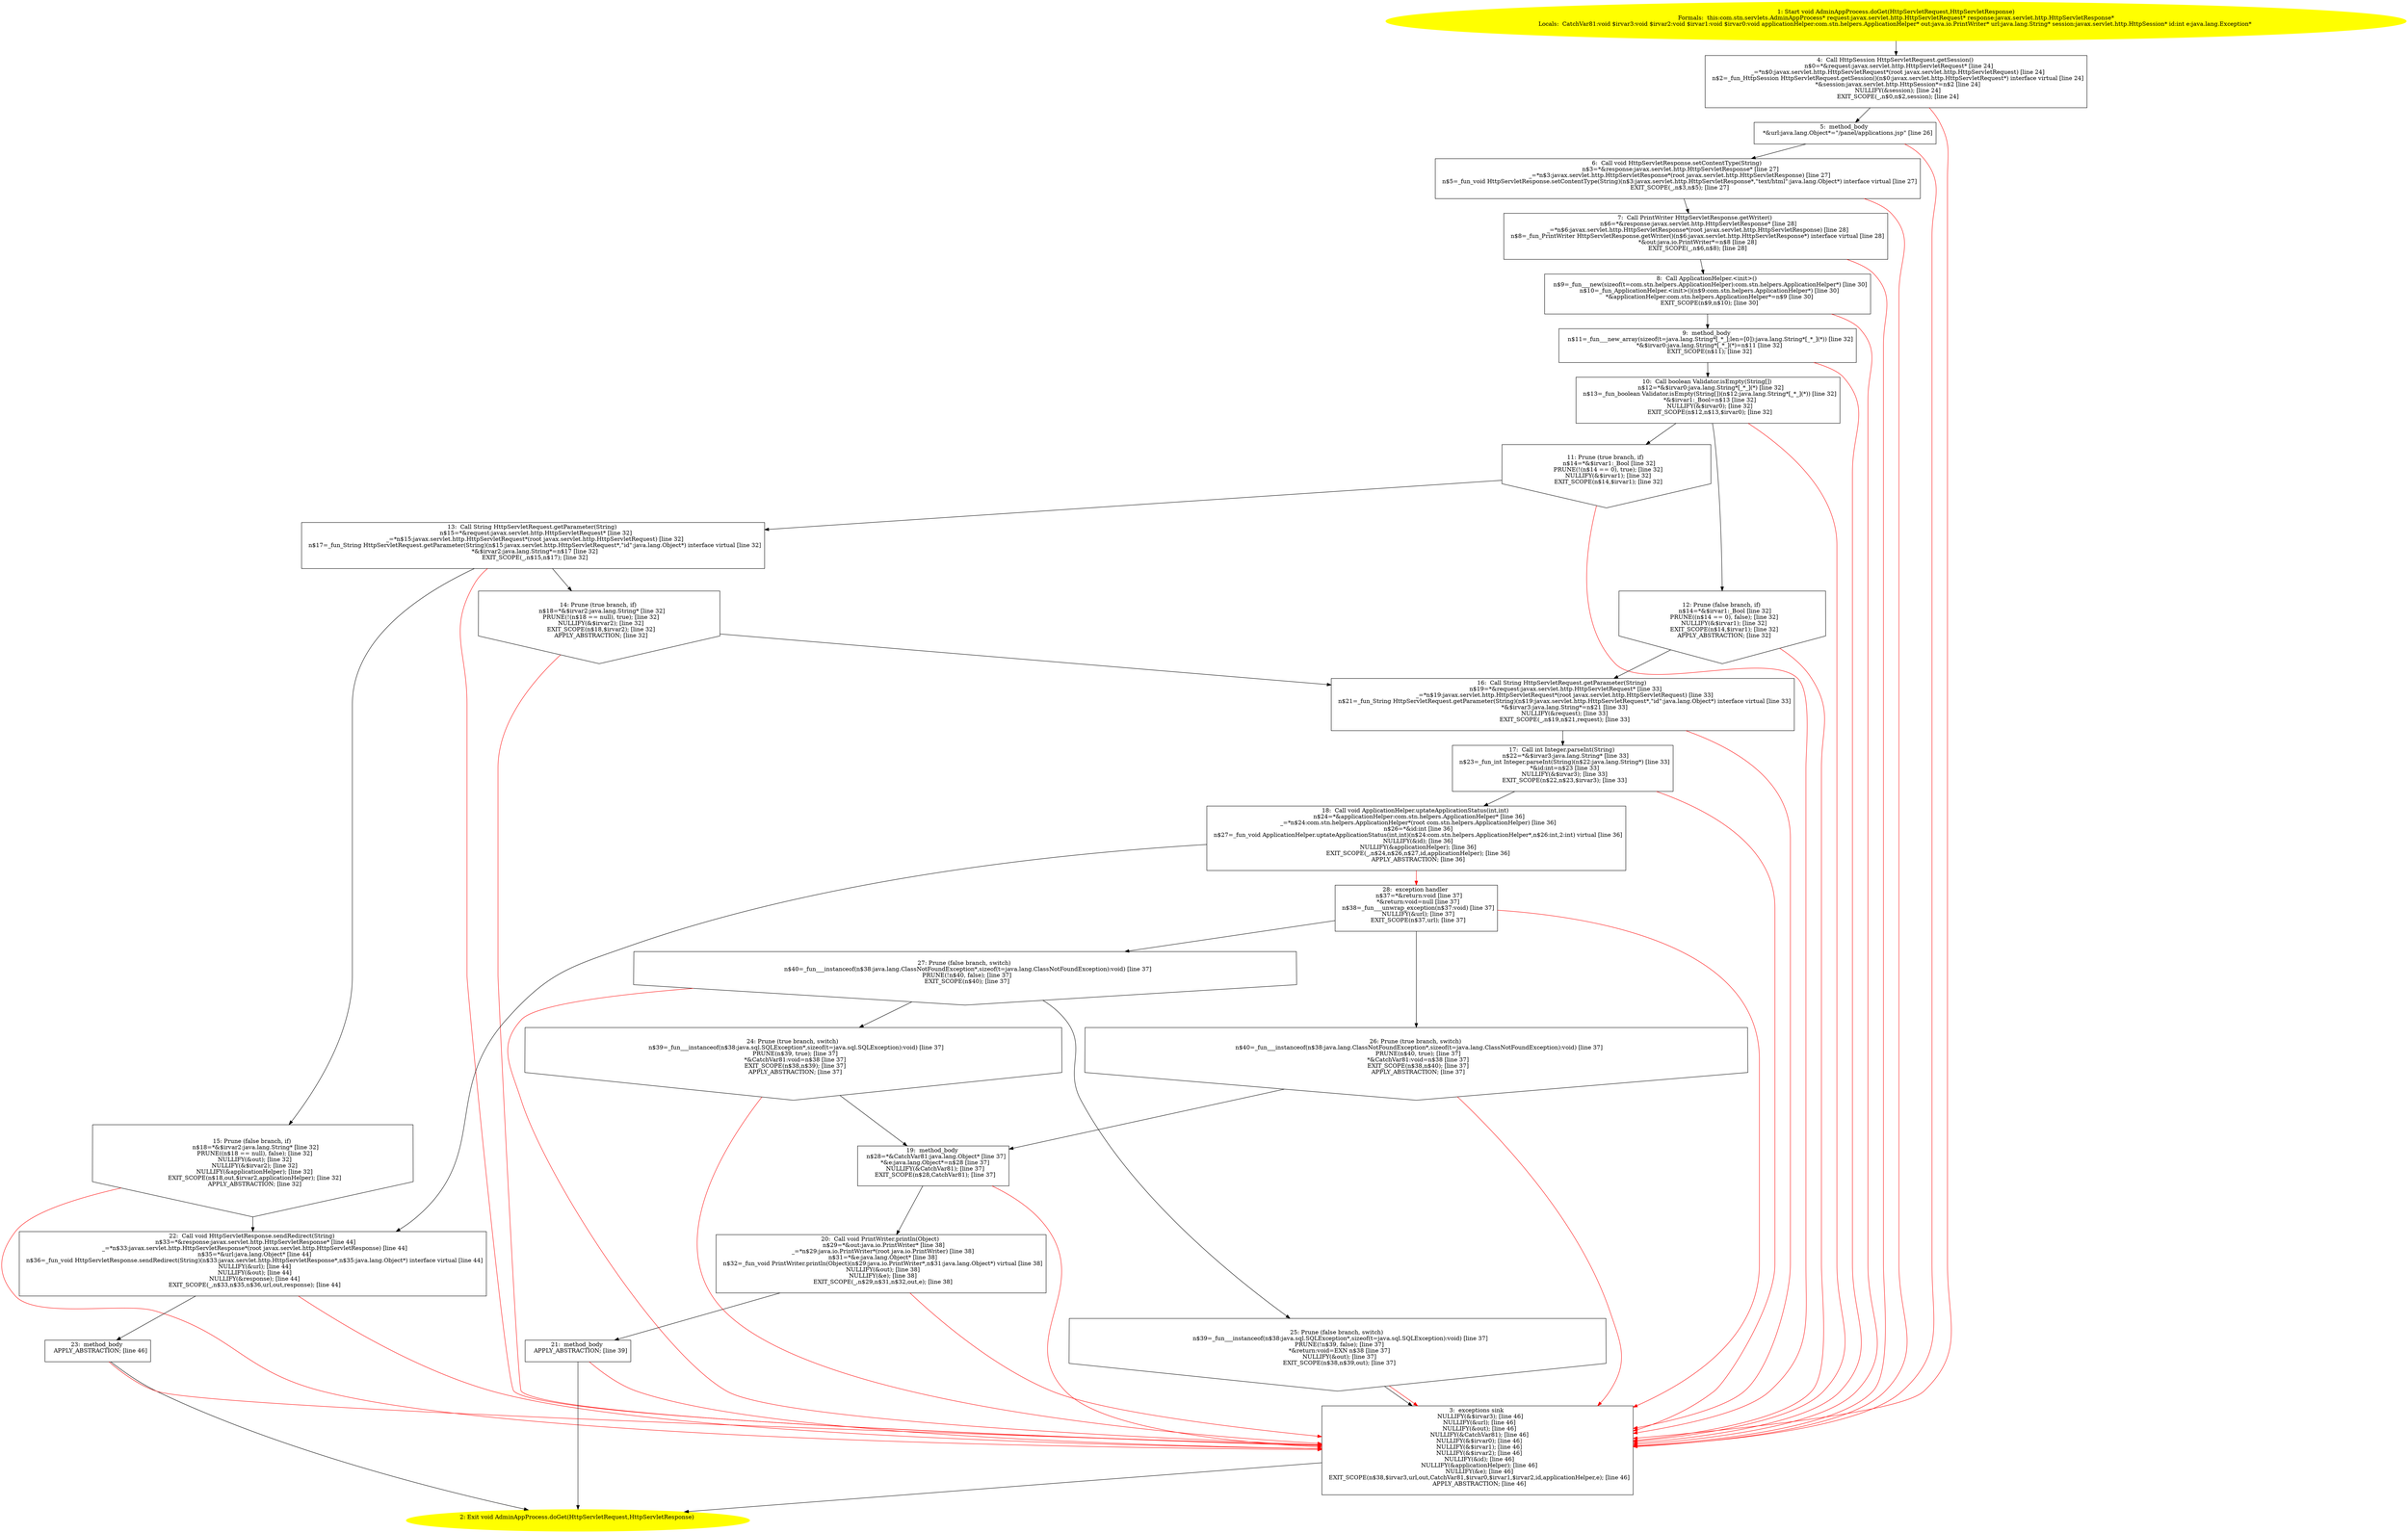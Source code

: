 /* @generated */
digraph cfg {
"com.stn.servlets.AdminAppProcess.doGet(javax.servlet.http.HttpServletRequest,javax.servlet.http.Http.4ea9dcbc544885298135edeb08f52c25_1" [label="1: Start void AdminAppProcess.doGet(HttpServletRequest,HttpServletResponse)\nFormals:  this:com.stn.servlets.AdminAppProcess* request:javax.servlet.http.HttpServletRequest* response:javax.servlet.http.HttpServletResponse*\nLocals:  CatchVar81:void $irvar3:void $irvar2:void $irvar1:void $irvar0:void applicationHelper:com.stn.helpers.ApplicationHelper* out:java.io.PrintWriter* url:java.lang.String* session:javax.servlet.http.HttpSession* id:int e:java.lang.Exception* \n  " color=yellow style=filled]
	

	 "com.stn.servlets.AdminAppProcess.doGet(javax.servlet.http.HttpServletRequest,javax.servlet.http.Http.4ea9dcbc544885298135edeb08f52c25_1" -> "com.stn.servlets.AdminAppProcess.doGet(javax.servlet.http.HttpServletRequest,javax.servlet.http.Http.4ea9dcbc544885298135edeb08f52c25_4" ;
"com.stn.servlets.AdminAppProcess.doGet(javax.servlet.http.HttpServletRequest,javax.servlet.http.Http.4ea9dcbc544885298135edeb08f52c25_2" [label="2: Exit void AdminAppProcess.doGet(HttpServletRequest,HttpServletResponse) \n  " color=yellow style=filled]
	

"com.stn.servlets.AdminAppProcess.doGet(javax.servlet.http.HttpServletRequest,javax.servlet.http.Http.4ea9dcbc544885298135edeb08f52c25_3" [label="3:  exceptions sink \n   NULLIFY(&$irvar3); [line 46]\n  NULLIFY(&url); [line 46]\n  NULLIFY(&out); [line 46]\n  NULLIFY(&CatchVar81); [line 46]\n  NULLIFY(&$irvar0); [line 46]\n  NULLIFY(&$irvar1); [line 46]\n  NULLIFY(&$irvar2); [line 46]\n  NULLIFY(&id); [line 46]\n  NULLIFY(&applicationHelper); [line 46]\n  NULLIFY(&e); [line 46]\n  EXIT_SCOPE(n$38,$irvar3,url,out,CatchVar81,$irvar0,$irvar1,$irvar2,id,applicationHelper,e); [line 46]\n  APPLY_ABSTRACTION; [line 46]\n " shape="box"]
	

	 "com.stn.servlets.AdminAppProcess.doGet(javax.servlet.http.HttpServletRequest,javax.servlet.http.Http.4ea9dcbc544885298135edeb08f52c25_3" -> "com.stn.servlets.AdminAppProcess.doGet(javax.servlet.http.HttpServletRequest,javax.servlet.http.Http.4ea9dcbc544885298135edeb08f52c25_2" ;
"com.stn.servlets.AdminAppProcess.doGet(javax.servlet.http.HttpServletRequest,javax.servlet.http.Http.4ea9dcbc544885298135edeb08f52c25_4" [label="4:  Call HttpSession HttpServletRequest.getSession() \n   n$0=*&request:javax.servlet.http.HttpServletRequest* [line 24]\n  _=*n$0:javax.servlet.http.HttpServletRequest*(root javax.servlet.http.HttpServletRequest) [line 24]\n  n$2=_fun_HttpSession HttpServletRequest.getSession()(n$0:javax.servlet.http.HttpServletRequest*) interface virtual [line 24]\n  *&session:javax.servlet.http.HttpSession*=n$2 [line 24]\n  NULLIFY(&session); [line 24]\n  EXIT_SCOPE(_,n$0,n$2,session); [line 24]\n " shape="box"]
	

	 "com.stn.servlets.AdminAppProcess.doGet(javax.servlet.http.HttpServletRequest,javax.servlet.http.Http.4ea9dcbc544885298135edeb08f52c25_4" -> "com.stn.servlets.AdminAppProcess.doGet(javax.servlet.http.HttpServletRequest,javax.servlet.http.Http.4ea9dcbc544885298135edeb08f52c25_5" ;
	 "com.stn.servlets.AdminAppProcess.doGet(javax.servlet.http.HttpServletRequest,javax.servlet.http.Http.4ea9dcbc544885298135edeb08f52c25_4" -> "com.stn.servlets.AdminAppProcess.doGet(javax.servlet.http.HttpServletRequest,javax.servlet.http.Http.4ea9dcbc544885298135edeb08f52c25_3" [color="red" ];
"com.stn.servlets.AdminAppProcess.doGet(javax.servlet.http.HttpServletRequest,javax.servlet.http.Http.4ea9dcbc544885298135edeb08f52c25_5" [label="5:  method_body \n   *&url:java.lang.Object*=\"/panel/applications.jsp\" [line 26]\n " shape="box"]
	

	 "com.stn.servlets.AdminAppProcess.doGet(javax.servlet.http.HttpServletRequest,javax.servlet.http.Http.4ea9dcbc544885298135edeb08f52c25_5" -> "com.stn.servlets.AdminAppProcess.doGet(javax.servlet.http.HttpServletRequest,javax.servlet.http.Http.4ea9dcbc544885298135edeb08f52c25_6" ;
	 "com.stn.servlets.AdminAppProcess.doGet(javax.servlet.http.HttpServletRequest,javax.servlet.http.Http.4ea9dcbc544885298135edeb08f52c25_5" -> "com.stn.servlets.AdminAppProcess.doGet(javax.servlet.http.HttpServletRequest,javax.servlet.http.Http.4ea9dcbc544885298135edeb08f52c25_3" [color="red" ];
"com.stn.servlets.AdminAppProcess.doGet(javax.servlet.http.HttpServletRequest,javax.servlet.http.Http.4ea9dcbc544885298135edeb08f52c25_6" [label="6:  Call void HttpServletResponse.setContentType(String) \n   n$3=*&response:javax.servlet.http.HttpServletResponse* [line 27]\n  _=*n$3:javax.servlet.http.HttpServletResponse*(root javax.servlet.http.HttpServletResponse) [line 27]\n  n$5=_fun_void HttpServletResponse.setContentType(String)(n$3:javax.servlet.http.HttpServletResponse*,\"text/html\":java.lang.Object*) interface virtual [line 27]\n  EXIT_SCOPE(_,n$3,n$5); [line 27]\n " shape="box"]
	

	 "com.stn.servlets.AdminAppProcess.doGet(javax.servlet.http.HttpServletRequest,javax.servlet.http.Http.4ea9dcbc544885298135edeb08f52c25_6" -> "com.stn.servlets.AdminAppProcess.doGet(javax.servlet.http.HttpServletRequest,javax.servlet.http.Http.4ea9dcbc544885298135edeb08f52c25_7" ;
	 "com.stn.servlets.AdminAppProcess.doGet(javax.servlet.http.HttpServletRequest,javax.servlet.http.Http.4ea9dcbc544885298135edeb08f52c25_6" -> "com.stn.servlets.AdminAppProcess.doGet(javax.servlet.http.HttpServletRequest,javax.servlet.http.Http.4ea9dcbc544885298135edeb08f52c25_3" [color="red" ];
"com.stn.servlets.AdminAppProcess.doGet(javax.servlet.http.HttpServletRequest,javax.servlet.http.Http.4ea9dcbc544885298135edeb08f52c25_7" [label="7:  Call PrintWriter HttpServletResponse.getWriter() \n   n$6=*&response:javax.servlet.http.HttpServletResponse* [line 28]\n  _=*n$6:javax.servlet.http.HttpServletResponse*(root javax.servlet.http.HttpServletResponse) [line 28]\n  n$8=_fun_PrintWriter HttpServletResponse.getWriter()(n$6:javax.servlet.http.HttpServletResponse*) interface virtual [line 28]\n  *&out:java.io.PrintWriter*=n$8 [line 28]\n  EXIT_SCOPE(_,n$6,n$8); [line 28]\n " shape="box"]
	

	 "com.stn.servlets.AdminAppProcess.doGet(javax.servlet.http.HttpServletRequest,javax.servlet.http.Http.4ea9dcbc544885298135edeb08f52c25_7" -> "com.stn.servlets.AdminAppProcess.doGet(javax.servlet.http.HttpServletRequest,javax.servlet.http.Http.4ea9dcbc544885298135edeb08f52c25_8" ;
	 "com.stn.servlets.AdminAppProcess.doGet(javax.servlet.http.HttpServletRequest,javax.servlet.http.Http.4ea9dcbc544885298135edeb08f52c25_7" -> "com.stn.servlets.AdminAppProcess.doGet(javax.servlet.http.HttpServletRequest,javax.servlet.http.Http.4ea9dcbc544885298135edeb08f52c25_3" [color="red" ];
"com.stn.servlets.AdminAppProcess.doGet(javax.servlet.http.HttpServletRequest,javax.servlet.http.Http.4ea9dcbc544885298135edeb08f52c25_8" [label="8:  Call ApplicationHelper.<init>() \n   n$9=_fun___new(sizeof(t=com.stn.helpers.ApplicationHelper):com.stn.helpers.ApplicationHelper*) [line 30]\n  n$10=_fun_ApplicationHelper.<init>()(n$9:com.stn.helpers.ApplicationHelper*) [line 30]\n  *&applicationHelper:com.stn.helpers.ApplicationHelper*=n$9 [line 30]\n  EXIT_SCOPE(n$9,n$10); [line 30]\n " shape="box"]
	

	 "com.stn.servlets.AdminAppProcess.doGet(javax.servlet.http.HttpServletRequest,javax.servlet.http.Http.4ea9dcbc544885298135edeb08f52c25_8" -> "com.stn.servlets.AdminAppProcess.doGet(javax.servlet.http.HttpServletRequest,javax.servlet.http.Http.4ea9dcbc544885298135edeb08f52c25_9" ;
	 "com.stn.servlets.AdminAppProcess.doGet(javax.servlet.http.HttpServletRequest,javax.servlet.http.Http.4ea9dcbc544885298135edeb08f52c25_8" -> "com.stn.servlets.AdminAppProcess.doGet(javax.servlet.http.HttpServletRequest,javax.servlet.http.Http.4ea9dcbc544885298135edeb08f52c25_3" [color="red" ];
"com.stn.servlets.AdminAppProcess.doGet(javax.servlet.http.HttpServletRequest,javax.servlet.http.Http.4ea9dcbc544885298135edeb08f52c25_9" [label="9:  method_body \n   n$11=_fun___new_array(sizeof(t=java.lang.String*[_*_];len=[0]):java.lang.String*[_*_](*)) [line 32]\n  *&$irvar0:java.lang.String*[_*_](*)=n$11 [line 32]\n  EXIT_SCOPE(n$11); [line 32]\n " shape="box"]
	

	 "com.stn.servlets.AdminAppProcess.doGet(javax.servlet.http.HttpServletRequest,javax.servlet.http.Http.4ea9dcbc544885298135edeb08f52c25_9" -> "com.stn.servlets.AdminAppProcess.doGet(javax.servlet.http.HttpServletRequest,javax.servlet.http.Http.4ea9dcbc544885298135edeb08f52c25_10" ;
	 "com.stn.servlets.AdminAppProcess.doGet(javax.servlet.http.HttpServletRequest,javax.servlet.http.Http.4ea9dcbc544885298135edeb08f52c25_9" -> "com.stn.servlets.AdminAppProcess.doGet(javax.servlet.http.HttpServletRequest,javax.servlet.http.Http.4ea9dcbc544885298135edeb08f52c25_3" [color="red" ];
"com.stn.servlets.AdminAppProcess.doGet(javax.servlet.http.HttpServletRequest,javax.servlet.http.Http.4ea9dcbc544885298135edeb08f52c25_10" [label="10:  Call boolean Validator.isEmpty(String[]) \n   n$12=*&$irvar0:java.lang.String*[_*_](*) [line 32]\n  n$13=_fun_boolean Validator.isEmpty(String[])(n$12:java.lang.String*[_*_](*)) [line 32]\n  *&$irvar1:_Bool=n$13 [line 32]\n  NULLIFY(&$irvar0); [line 32]\n  EXIT_SCOPE(n$12,n$13,$irvar0); [line 32]\n " shape="box"]
	

	 "com.stn.servlets.AdminAppProcess.doGet(javax.servlet.http.HttpServletRequest,javax.servlet.http.Http.4ea9dcbc544885298135edeb08f52c25_10" -> "com.stn.servlets.AdminAppProcess.doGet(javax.servlet.http.HttpServletRequest,javax.servlet.http.Http.4ea9dcbc544885298135edeb08f52c25_11" ;
	 "com.stn.servlets.AdminAppProcess.doGet(javax.servlet.http.HttpServletRequest,javax.servlet.http.Http.4ea9dcbc544885298135edeb08f52c25_10" -> "com.stn.servlets.AdminAppProcess.doGet(javax.servlet.http.HttpServletRequest,javax.servlet.http.Http.4ea9dcbc544885298135edeb08f52c25_12" ;
	 "com.stn.servlets.AdminAppProcess.doGet(javax.servlet.http.HttpServletRequest,javax.servlet.http.Http.4ea9dcbc544885298135edeb08f52c25_10" -> "com.stn.servlets.AdminAppProcess.doGet(javax.servlet.http.HttpServletRequest,javax.servlet.http.Http.4ea9dcbc544885298135edeb08f52c25_3" [color="red" ];
"com.stn.servlets.AdminAppProcess.doGet(javax.servlet.http.HttpServletRequest,javax.servlet.http.Http.4ea9dcbc544885298135edeb08f52c25_11" [label="11: Prune (true branch, if) \n   n$14=*&$irvar1:_Bool [line 32]\n  PRUNE(!(n$14 == 0), true); [line 32]\n  NULLIFY(&$irvar1); [line 32]\n  EXIT_SCOPE(n$14,$irvar1); [line 32]\n " shape="invhouse"]
	

	 "com.stn.servlets.AdminAppProcess.doGet(javax.servlet.http.HttpServletRequest,javax.servlet.http.Http.4ea9dcbc544885298135edeb08f52c25_11" -> "com.stn.servlets.AdminAppProcess.doGet(javax.servlet.http.HttpServletRequest,javax.servlet.http.Http.4ea9dcbc544885298135edeb08f52c25_13" ;
	 "com.stn.servlets.AdminAppProcess.doGet(javax.servlet.http.HttpServletRequest,javax.servlet.http.Http.4ea9dcbc544885298135edeb08f52c25_11" -> "com.stn.servlets.AdminAppProcess.doGet(javax.servlet.http.HttpServletRequest,javax.servlet.http.Http.4ea9dcbc544885298135edeb08f52c25_3" [color="red" ];
"com.stn.servlets.AdminAppProcess.doGet(javax.servlet.http.HttpServletRequest,javax.servlet.http.Http.4ea9dcbc544885298135edeb08f52c25_12" [label="12: Prune (false branch, if) \n   n$14=*&$irvar1:_Bool [line 32]\n  PRUNE((n$14 == 0), false); [line 32]\n  NULLIFY(&$irvar1); [line 32]\n  EXIT_SCOPE(n$14,$irvar1); [line 32]\n  APPLY_ABSTRACTION; [line 32]\n " shape="invhouse"]
	

	 "com.stn.servlets.AdminAppProcess.doGet(javax.servlet.http.HttpServletRequest,javax.servlet.http.Http.4ea9dcbc544885298135edeb08f52c25_12" -> "com.stn.servlets.AdminAppProcess.doGet(javax.servlet.http.HttpServletRequest,javax.servlet.http.Http.4ea9dcbc544885298135edeb08f52c25_16" ;
	 "com.stn.servlets.AdminAppProcess.doGet(javax.servlet.http.HttpServletRequest,javax.servlet.http.Http.4ea9dcbc544885298135edeb08f52c25_12" -> "com.stn.servlets.AdminAppProcess.doGet(javax.servlet.http.HttpServletRequest,javax.servlet.http.Http.4ea9dcbc544885298135edeb08f52c25_3" [color="red" ];
"com.stn.servlets.AdminAppProcess.doGet(javax.servlet.http.HttpServletRequest,javax.servlet.http.Http.4ea9dcbc544885298135edeb08f52c25_13" [label="13:  Call String HttpServletRequest.getParameter(String) \n   n$15=*&request:javax.servlet.http.HttpServletRequest* [line 32]\n  _=*n$15:javax.servlet.http.HttpServletRequest*(root javax.servlet.http.HttpServletRequest) [line 32]\n  n$17=_fun_String HttpServletRequest.getParameter(String)(n$15:javax.servlet.http.HttpServletRequest*,\"id\":java.lang.Object*) interface virtual [line 32]\n  *&$irvar2:java.lang.String*=n$17 [line 32]\n  EXIT_SCOPE(_,n$15,n$17); [line 32]\n " shape="box"]
	

	 "com.stn.servlets.AdminAppProcess.doGet(javax.servlet.http.HttpServletRequest,javax.servlet.http.Http.4ea9dcbc544885298135edeb08f52c25_13" -> "com.stn.servlets.AdminAppProcess.doGet(javax.servlet.http.HttpServletRequest,javax.servlet.http.Http.4ea9dcbc544885298135edeb08f52c25_14" ;
	 "com.stn.servlets.AdminAppProcess.doGet(javax.servlet.http.HttpServletRequest,javax.servlet.http.Http.4ea9dcbc544885298135edeb08f52c25_13" -> "com.stn.servlets.AdminAppProcess.doGet(javax.servlet.http.HttpServletRequest,javax.servlet.http.Http.4ea9dcbc544885298135edeb08f52c25_15" ;
	 "com.stn.servlets.AdminAppProcess.doGet(javax.servlet.http.HttpServletRequest,javax.servlet.http.Http.4ea9dcbc544885298135edeb08f52c25_13" -> "com.stn.servlets.AdminAppProcess.doGet(javax.servlet.http.HttpServletRequest,javax.servlet.http.Http.4ea9dcbc544885298135edeb08f52c25_3" [color="red" ];
"com.stn.servlets.AdminAppProcess.doGet(javax.servlet.http.HttpServletRequest,javax.servlet.http.Http.4ea9dcbc544885298135edeb08f52c25_14" [label="14: Prune (true branch, if) \n   n$18=*&$irvar2:java.lang.String* [line 32]\n  PRUNE(!(n$18 == null), true); [line 32]\n  NULLIFY(&$irvar2); [line 32]\n  EXIT_SCOPE(n$18,$irvar2); [line 32]\n  APPLY_ABSTRACTION; [line 32]\n " shape="invhouse"]
	

	 "com.stn.servlets.AdminAppProcess.doGet(javax.servlet.http.HttpServletRequest,javax.servlet.http.Http.4ea9dcbc544885298135edeb08f52c25_14" -> "com.stn.servlets.AdminAppProcess.doGet(javax.servlet.http.HttpServletRequest,javax.servlet.http.Http.4ea9dcbc544885298135edeb08f52c25_16" ;
	 "com.stn.servlets.AdminAppProcess.doGet(javax.servlet.http.HttpServletRequest,javax.servlet.http.Http.4ea9dcbc544885298135edeb08f52c25_14" -> "com.stn.servlets.AdminAppProcess.doGet(javax.servlet.http.HttpServletRequest,javax.servlet.http.Http.4ea9dcbc544885298135edeb08f52c25_3" [color="red" ];
"com.stn.servlets.AdminAppProcess.doGet(javax.servlet.http.HttpServletRequest,javax.servlet.http.Http.4ea9dcbc544885298135edeb08f52c25_15" [label="15: Prune (false branch, if) \n   n$18=*&$irvar2:java.lang.String* [line 32]\n  PRUNE((n$18 == null), false); [line 32]\n  NULLIFY(&out); [line 32]\n  NULLIFY(&$irvar2); [line 32]\n  NULLIFY(&applicationHelper); [line 32]\n  EXIT_SCOPE(n$18,out,$irvar2,applicationHelper); [line 32]\n  APPLY_ABSTRACTION; [line 32]\n " shape="invhouse"]
	

	 "com.stn.servlets.AdminAppProcess.doGet(javax.servlet.http.HttpServletRequest,javax.servlet.http.Http.4ea9dcbc544885298135edeb08f52c25_15" -> "com.stn.servlets.AdminAppProcess.doGet(javax.servlet.http.HttpServletRequest,javax.servlet.http.Http.4ea9dcbc544885298135edeb08f52c25_22" ;
	 "com.stn.servlets.AdminAppProcess.doGet(javax.servlet.http.HttpServletRequest,javax.servlet.http.Http.4ea9dcbc544885298135edeb08f52c25_15" -> "com.stn.servlets.AdminAppProcess.doGet(javax.servlet.http.HttpServletRequest,javax.servlet.http.Http.4ea9dcbc544885298135edeb08f52c25_3" [color="red" ];
"com.stn.servlets.AdminAppProcess.doGet(javax.servlet.http.HttpServletRequest,javax.servlet.http.Http.4ea9dcbc544885298135edeb08f52c25_16" [label="16:  Call String HttpServletRequest.getParameter(String) \n   n$19=*&request:javax.servlet.http.HttpServletRequest* [line 33]\n  _=*n$19:javax.servlet.http.HttpServletRequest*(root javax.servlet.http.HttpServletRequest) [line 33]\n  n$21=_fun_String HttpServletRequest.getParameter(String)(n$19:javax.servlet.http.HttpServletRequest*,\"id\":java.lang.Object*) interface virtual [line 33]\n  *&$irvar3:java.lang.String*=n$21 [line 33]\n  NULLIFY(&request); [line 33]\n  EXIT_SCOPE(_,n$19,n$21,request); [line 33]\n " shape="box"]
	

	 "com.stn.servlets.AdminAppProcess.doGet(javax.servlet.http.HttpServletRequest,javax.servlet.http.Http.4ea9dcbc544885298135edeb08f52c25_16" -> "com.stn.servlets.AdminAppProcess.doGet(javax.servlet.http.HttpServletRequest,javax.servlet.http.Http.4ea9dcbc544885298135edeb08f52c25_17" ;
	 "com.stn.servlets.AdminAppProcess.doGet(javax.servlet.http.HttpServletRequest,javax.servlet.http.Http.4ea9dcbc544885298135edeb08f52c25_16" -> "com.stn.servlets.AdminAppProcess.doGet(javax.servlet.http.HttpServletRequest,javax.servlet.http.Http.4ea9dcbc544885298135edeb08f52c25_3" [color="red" ];
"com.stn.servlets.AdminAppProcess.doGet(javax.servlet.http.HttpServletRequest,javax.servlet.http.Http.4ea9dcbc544885298135edeb08f52c25_17" [label="17:  Call int Integer.parseInt(String) \n   n$22=*&$irvar3:java.lang.String* [line 33]\n  n$23=_fun_int Integer.parseInt(String)(n$22:java.lang.String*) [line 33]\n  *&id:int=n$23 [line 33]\n  NULLIFY(&$irvar3); [line 33]\n  EXIT_SCOPE(n$22,n$23,$irvar3); [line 33]\n " shape="box"]
	

	 "com.stn.servlets.AdminAppProcess.doGet(javax.servlet.http.HttpServletRequest,javax.servlet.http.Http.4ea9dcbc544885298135edeb08f52c25_17" -> "com.stn.servlets.AdminAppProcess.doGet(javax.servlet.http.HttpServletRequest,javax.servlet.http.Http.4ea9dcbc544885298135edeb08f52c25_18" ;
	 "com.stn.servlets.AdminAppProcess.doGet(javax.servlet.http.HttpServletRequest,javax.servlet.http.Http.4ea9dcbc544885298135edeb08f52c25_17" -> "com.stn.servlets.AdminAppProcess.doGet(javax.servlet.http.HttpServletRequest,javax.servlet.http.Http.4ea9dcbc544885298135edeb08f52c25_3" [color="red" ];
"com.stn.servlets.AdminAppProcess.doGet(javax.servlet.http.HttpServletRequest,javax.servlet.http.Http.4ea9dcbc544885298135edeb08f52c25_18" [label="18:  Call void ApplicationHelper.uptateApplicationStatus(int,int) \n   n$24=*&applicationHelper:com.stn.helpers.ApplicationHelper* [line 36]\n  _=*n$24:com.stn.helpers.ApplicationHelper*(root com.stn.helpers.ApplicationHelper) [line 36]\n  n$26=*&id:int [line 36]\n  n$27=_fun_void ApplicationHelper.uptateApplicationStatus(int,int)(n$24:com.stn.helpers.ApplicationHelper*,n$26:int,2:int) virtual [line 36]\n  NULLIFY(&id); [line 36]\n  NULLIFY(&applicationHelper); [line 36]\n  EXIT_SCOPE(_,n$24,n$26,n$27,id,applicationHelper); [line 36]\n  APPLY_ABSTRACTION; [line 36]\n " shape="box"]
	

	 "com.stn.servlets.AdminAppProcess.doGet(javax.servlet.http.HttpServletRequest,javax.servlet.http.Http.4ea9dcbc544885298135edeb08f52c25_18" -> "com.stn.servlets.AdminAppProcess.doGet(javax.servlet.http.HttpServletRequest,javax.servlet.http.Http.4ea9dcbc544885298135edeb08f52c25_22" ;
	 "com.stn.servlets.AdminAppProcess.doGet(javax.servlet.http.HttpServletRequest,javax.servlet.http.Http.4ea9dcbc544885298135edeb08f52c25_18" -> "com.stn.servlets.AdminAppProcess.doGet(javax.servlet.http.HttpServletRequest,javax.servlet.http.Http.4ea9dcbc544885298135edeb08f52c25_28" [color="red" ];
"com.stn.servlets.AdminAppProcess.doGet(javax.servlet.http.HttpServletRequest,javax.servlet.http.Http.4ea9dcbc544885298135edeb08f52c25_19" [label="19:  method_body \n   n$28=*&CatchVar81:java.lang.Object* [line 37]\n  *&e:java.lang.Object*=n$28 [line 37]\n  NULLIFY(&CatchVar81); [line 37]\n  EXIT_SCOPE(n$28,CatchVar81); [line 37]\n " shape="box"]
	

	 "com.stn.servlets.AdminAppProcess.doGet(javax.servlet.http.HttpServletRequest,javax.servlet.http.Http.4ea9dcbc544885298135edeb08f52c25_19" -> "com.stn.servlets.AdminAppProcess.doGet(javax.servlet.http.HttpServletRequest,javax.servlet.http.Http.4ea9dcbc544885298135edeb08f52c25_20" ;
	 "com.stn.servlets.AdminAppProcess.doGet(javax.servlet.http.HttpServletRequest,javax.servlet.http.Http.4ea9dcbc544885298135edeb08f52c25_19" -> "com.stn.servlets.AdminAppProcess.doGet(javax.servlet.http.HttpServletRequest,javax.servlet.http.Http.4ea9dcbc544885298135edeb08f52c25_3" [color="red" ];
"com.stn.servlets.AdminAppProcess.doGet(javax.servlet.http.HttpServletRequest,javax.servlet.http.Http.4ea9dcbc544885298135edeb08f52c25_20" [label="20:  Call void PrintWriter.println(Object) \n   n$29=*&out:java.io.PrintWriter* [line 38]\n  _=*n$29:java.io.PrintWriter*(root java.io.PrintWriter) [line 38]\n  n$31=*&e:java.lang.Object* [line 38]\n  n$32=_fun_void PrintWriter.println(Object)(n$29:java.io.PrintWriter*,n$31:java.lang.Object*) virtual [line 38]\n  NULLIFY(&out); [line 38]\n  NULLIFY(&e); [line 38]\n  EXIT_SCOPE(_,n$29,n$31,n$32,out,e); [line 38]\n " shape="box"]
	

	 "com.stn.servlets.AdminAppProcess.doGet(javax.servlet.http.HttpServletRequest,javax.servlet.http.Http.4ea9dcbc544885298135edeb08f52c25_20" -> "com.stn.servlets.AdminAppProcess.doGet(javax.servlet.http.HttpServletRequest,javax.servlet.http.Http.4ea9dcbc544885298135edeb08f52c25_21" ;
	 "com.stn.servlets.AdminAppProcess.doGet(javax.servlet.http.HttpServletRequest,javax.servlet.http.Http.4ea9dcbc544885298135edeb08f52c25_20" -> "com.stn.servlets.AdminAppProcess.doGet(javax.servlet.http.HttpServletRequest,javax.servlet.http.Http.4ea9dcbc544885298135edeb08f52c25_3" [color="red" ];
"com.stn.servlets.AdminAppProcess.doGet(javax.servlet.http.HttpServletRequest,javax.servlet.http.Http.4ea9dcbc544885298135edeb08f52c25_21" [label="21:  method_body \n   APPLY_ABSTRACTION; [line 39]\n " shape="box"]
	

	 "com.stn.servlets.AdminAppProcess.doGet(javax.servlet.http.HttpServletRequest,javax.servlet.http.Http.4ea9dcbc544885298135edeb08f52c25_21" -> "com.stn.servlets.AdminAppProcess.doGet(javax.servlet.http.HttpServletRequest,javax.servlet.http.Http.4ea9dcbc544885298135edeb08f52c25_2" ;
	 "com.stn.servlets.AdminAppProcess.doGet(javax.servlet.http.HttpServletRequest,javax.servlet.http.Http.4ea9dcbc544885298135edeb08f52c25_21" -> "com.stn.servlets.AdminAppProcess.doGet(javax.servlet.http.HttpServletRequest,javax.servlet.http.Http.4ea9dcbc544885298135edeb08f52c25_3" [color="red" ];
"com.stn.servlets.AdminAppProcess.doGet(javax.servlet.http.HttpServletRequest,javax.servlet.http.Http.4ea9dcbc544885298135edeb08f52c25_22" [label="22:  Call void HttpServletResponse.sendRedirect(String) \n   n$33=*&response:javax.servlet.http.HttpServletResponse* [line 44]\n  _=*n$33:javax.servlet.http.HttpServletResponse*(root javax.servlet.http.HttpServletResponse) [line 44]\n  n$35=*&url:java.lang.Object* [line 44]\n  n$36=_fun_void HttpServletResponse.sendRedirect(String)(n$33:javax.servlet.http.HttpServletResponse*,n$35:java.lang.Object*) interface virtual [line 44]\n  NULLIFY(&url); [line 44]\n  NULLIFY(&out); [line 44]\n  NULLIFY(&response); [line 44]\n  EXIT_SCOPE(_,n$33,n$35,n$36,url,out,response); [line 44]\n " shape="box"]
	

	 "com.stn.servlets.AdminAppProcess.doGet(javax.servlet.http.HttpServletRequest,javax.servlet.http.Http.4ea9dcbc544885298135edeb08f52c25_22" -> "com.stn.servlets.AdminAppProcess.doGet(javax.servlet.http.HttpServletRequest,javax.servlet.http.Http.4ea9dcbc544885298135edeb08f52c25_23" ;
	 "com.stn.servlets.AdminAppProcess.doGet(javax.servlet.http.HttpServletRequest,javax.servlet.http.Http.4ea9dcbc544885298135edeb08f52c25_22" -> "com.stn.servlets.AdminAppProcess.doGet(javax.servlet.http.HttpServletRequest,javax.servlet.http.Http.4ea9dcbc544885298135edeb08f52c25_3" [color="red" ];
"com.stn.servlets.AdminAppProcess.doGet(javax.servlet.http.HttpServletRequest,javax.servlet.http.Http.4ea9dcbc544885298135edeb08f52c25_23" [label="23:  method_body \n   APPLY_ABSTRACTION; [line 46]\n " shape="box"]
	

	 "com.stn.servlets.AdminAppProcess.doGet(javax.servlet.http.HttpServletRequest,javax.servlet.http.Http.4ea9dcbc544885298135edeb08f52c25_23" -> "com.stn.servlets.AdminAppProcess.doGet(javax.servlet.http.HttpServletRequest,javax.servlet.http.Http.4ea9dcbc544885298135edeb08f52c25_2" ;
	 "com.stn.servlets.AdminAppProcess.doGet(javax.servlet.http.HttpServletRequest,javax.servlet.http.Http.4ea9dcbc544885298135edeb08f52c25_23" -> "com.stn.servlets.AdminAppProcess.doGet(javax.servlet.http.HttpServletRequest,javax.servlet.http.Http.4ea9dcbc544885298135edeb08f52c25_3" [color="red" ];
"com.stn.servlets.AdminAppProcess.doGet(javax.servlet.http.HttpServletRequest,javax.servlet.http.Http.4ea9dcbc544885298135edeb08f52c25_24" [label="24: Prune (true branch, switch) \n   n$39=_fun___instanceof(n$38:java.sql.SQLException*,sizeof(t=java.sql.SQLException):void) [line 37]\n  PRUNE(n$39, true); [line 37]\n  *&CatchVar81:void=n$38 [line 37]\n  EXIT_SCOPE(n$38,n$39); [line 37]\n  APPLY_ABSTRACTION; [line 37]\n " shape="invhouse"]
	

	 "com.stn.servlets.AdminAppProcess.doGet(javax.servlet.http.HttpServletRequest,javax.servlet.http.Http.4ea9dcbc544885298135edeb08f52c25_24" -> "com.stn.servlets.AdminAppProcess.doGet(javax.servlet.http.HttpServletRequest,javax.servlet.http.Http.4ea9dcbc544885298135edeb08f52c25_19" ;
	 "com.stn.servlets.AdminAppProcess.doGet(javax.servlet.http.HttpServletRequest,javax.servlet.http.Http.4ea9dcbc544885298135edeb08f52c25_24" -> "com.stn.servlets.AdminAppProcess.doGet(javax.servlet.http.HttpServletRequest,javax.servlet.http.Http.4ea9dcbc544885298135edeb08f52c25_3" [color="red" ];
"com.stn.servlets.AdminAppProcess.doGet(javax.servlet.http.HttpServletRequest,javax.servlet.http.Http.4ea9dcbc544885298135edeb08f52c25_25" [label="25: Prune (false branch, switch) \n   n$39=_fun___instanceof(n$38:java.sql.SQLException*,sizeof(t=java.sql.SQLException):void) [line 37]\n  PRUNE(!n$39, false); [line 37]\n  *&return:void=EXN n$38 [line 37]\n  NULLIFY(&out); [line 37]\n  EXIT_SCOPE(n$38,n$39,out); [line 37]\n " shape="invhouse"]
	

	 "com.stn.servlets.AdminAppProcess.doGet(javax.servlet.http.HttpServletRequest,javax.servlet.http.Http.4ea9dcbc544885298135edeb08f52c25_25" -> "com.stn.servlets.AdminAppProcess.doGet(javax.servlet.http.HttpServletRequest,javax.servlet.http.Http.4ea9dcbc544885298135edeb08f52c25_3" ;
	 "com.stn.servlets.AdminAppProcess.doGet(javax.servlet.http.HttpServletRequest,javax.servlet.http.Http.4ea9dcbc544885298135edeb08f52c25_25" -> "com.stn.servlets.AdminAppProcess.doGet(javax.servlet.http.HttpServletRequest,javax.servlet.http.Http.4ea9dcbc544885298135edeb08f52c25_3" [color="red" ];
"com.stn.servlets.AdminAppProcess.doGet(javax.servlet.http.HttpServletRequest,javax.servlet.http.Http.4ea9dcbc544885298135edeb08f52c25_26" [label="26: Prune (true branch, switch) \n   n$40=_fun___instanceof(n$38:java.lang.ClassNotFoundException*,sizeof(t=java.lang.ClassNotFoundException):void) [line 37]\n  PRUNE(n$40, true); [line 37]\n  *&CatchVar81:void=n$38 [line 37]\n  EXIT_SCOPE(n$38,n$40); [line 37]\n  APPLY_ABSTRACTION; [line 37]\n " shape="invhouse"]
	

	 "com.stn.servlets.AdminAppProcess.doGet(javax.servlet.http.HttpServletRequest,javax.servlet.http.Http.4ea9dcbc544885298135edeb08f52c25_26" -> "com.stn.servlets.AdminAppProcess.doGet(javax.servlet.http.HttpServletRequest,javax.servlet.http.Http.4ea9dcbc544885298135edeb08f52c25_19" ;
	 "com.stn.servlets.AdminAppProcess.doGet(javax.servlet.http.HttpServletRequest,javax.servlet.http.Http.4ea9dcbc544885298135edeb08f52c25_26" -> "com.stn.servlets.AdminAppProcess.doGet(javax.servlet.http.HttpServletRequest,javax.servlet.http.Http.4ea9dcbc544885298135edeb08f52c25_3" [color="red" ];
"com.stn.servlets.AdminAppProcess.doGet(javax.servlet.http.HttpServletRequest,javax.servlet.http.Http.4ea9dcbc544885298135edeb08f52c25_27" [label="27: Prune (false branch, switch) \n   n$40=_fun___instanceof(n$38:java.lang.ClassNotFoundException*,sizeof(t=java.lang.ClassNotFoundException):void) [line 37]\n  PRUNE(!n$40, false); [line 37]\n  EXIT_SCOPE(n$40); [line 37]\n " shape="invhouse"]
	

	 "com.stn.servlets.AdminAppProcess.doGet(javax.servlet.http.HttpServletRequest,javax.servlet.http.Http.4ea9dcbc544885298135edeb08f52c25_27" -> "com.stn.servlets.AdminAppProcess.doGet(javax.servlet.http.HttpServletRequest,javax.servlet.http.Http.4ea9dcbc544885298135edeb08f52c25_24" ;
	 "com.stn.servlets.AdminAppProcess.doGet(javax.servlet.http.HttpServletRequest,javax.servlet.http.Http.4ea9dcbc544885298135edeb08f52c25_27" -> "com.stn.servlets.AdminAppProcess.doGet(javax.servlet.http.HttpServletRequest,javax.servlet.http.Http.4ea9dcbc544885298135edeb08f52c25_25" ;
	 "com.stn.servlets.AdminAppProcess.doGet(javax.servlet.http.HttpServletRequest,javax.servlet.http.Http.4ea9dcbc544885298135edeb08f52c25_27" -> "com.stn.servlets.AdminAppProcess.doGet(javax.servlet.http.HttpServletRequest,javax.servlet.http.Http.4ea9dcbc544885298135edeb08f52c25_3" [color="red" ];
"com.stn.servlets.AdminAppProcess.doGet(javax.servlet.http.HttpServletRequest,javax.servlet.http.Http.4ea9dcbc544885298135edeb08f52c25_28" [label="28:  exception handler \n   n$37=*&return:void [line 37]\n  *&return:void=null [line 37]\n  n$38=_fun___unwrap_exception(n$37:void) [line 37]\n  NULLIFY(&url); [line 37]\n  EXIT_SCOPE(n$37,url); [line 37]\n " shape="box"]
	

	 "com.stn.servlets.AdminAppProcess.doGet(javax.servlet.http.HttpServletRequest,javax.servlet.http.Http.4ea9dcbc544885298135edeb08f52c25_28" -> "com.stn.servlets.AdminAppProcess.doGet(javax.servlet.http.HttpServletRequest,javax.servlet.http.Http.4ea9dcbc544885298135edeb08f52c25_26" ;
	 "com.stn.servlets.AdminAppProcess.doGet(javax.servlet.http.HttpServletRequest,javax.servlet.http.Http.4ea9dcbc544885298135edeb08f52c25_28" -> "com.stn.servlets.AdminAppProcess.doGet(javax.servlet.http.HttpServletRequest,javax.servlet.http.Http.4ea9dcbc544885298135edeb08f52c25_27" ;
	 "com.stn.servlets.AdminAppProcess.doGet(javax.servlet.http.HttpServletRequest,javax.servlet.http.Http.4ea9dcbc544885298135edeb08f52c25_28" -> "com.stn.servlets.AdminAppProcess.doGet(javax.servlet.http.HttpServletRequest,javax.servlet.http.Http.4ea9dcbc544885298135edeb08f52c25_3" [color="red" ];
}
